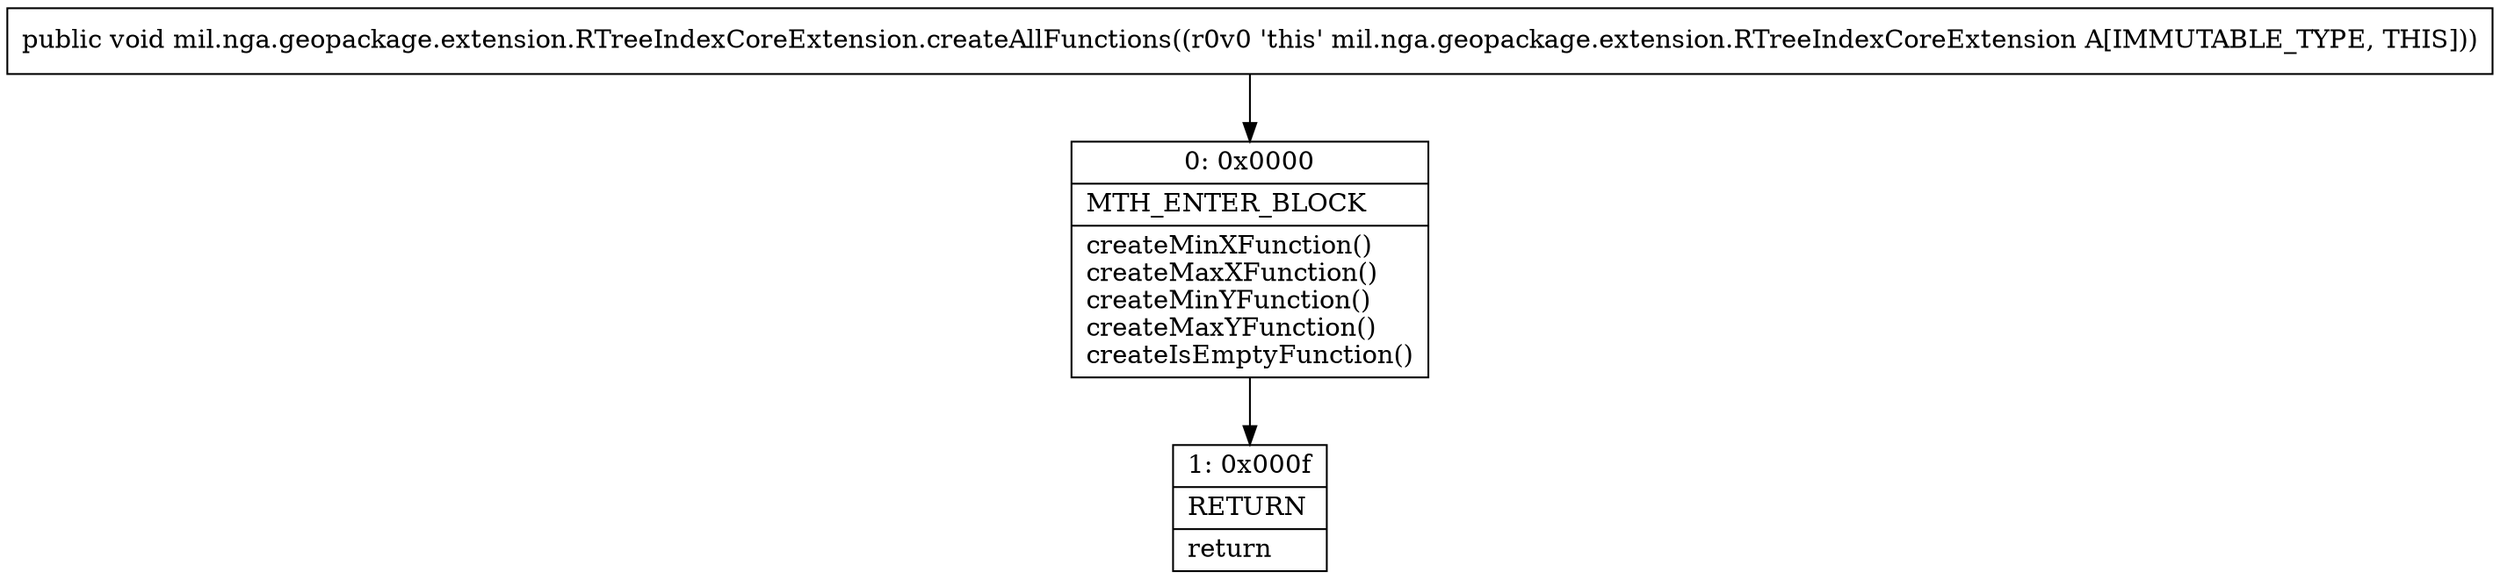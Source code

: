 digraph "CFG formil.nga.geopackage.extension.RTreeIndexCoreExtension.createAllFunctions()V" {
Node_0 [shape=record,label="{0\:\ 0x0000|MTH_ENTER_BLOCK\l|createMinXFunction()\lcreateMaxXFunction()\lcreateMinYFunction()\lcreateMaxYFunction()\lcreateIsEmptyFunction()\l}"];
Node_1 [shape=record,label="{1\:\ 0x000f|RETURN\l|return\l}"];
MethodNode[shape=record,label="{public void mil.nga.geopackage.extension.RTreeIndexCoreExtension.createAllFunctions((r0v0 'this' mil.nga.geopackage.extension.RTreeIndexCoreExtension A[IMMUTABLE_TYPE, THIS])) }"];
MethodNode -> Node_0;
Node_0 -> Node_1;
}

